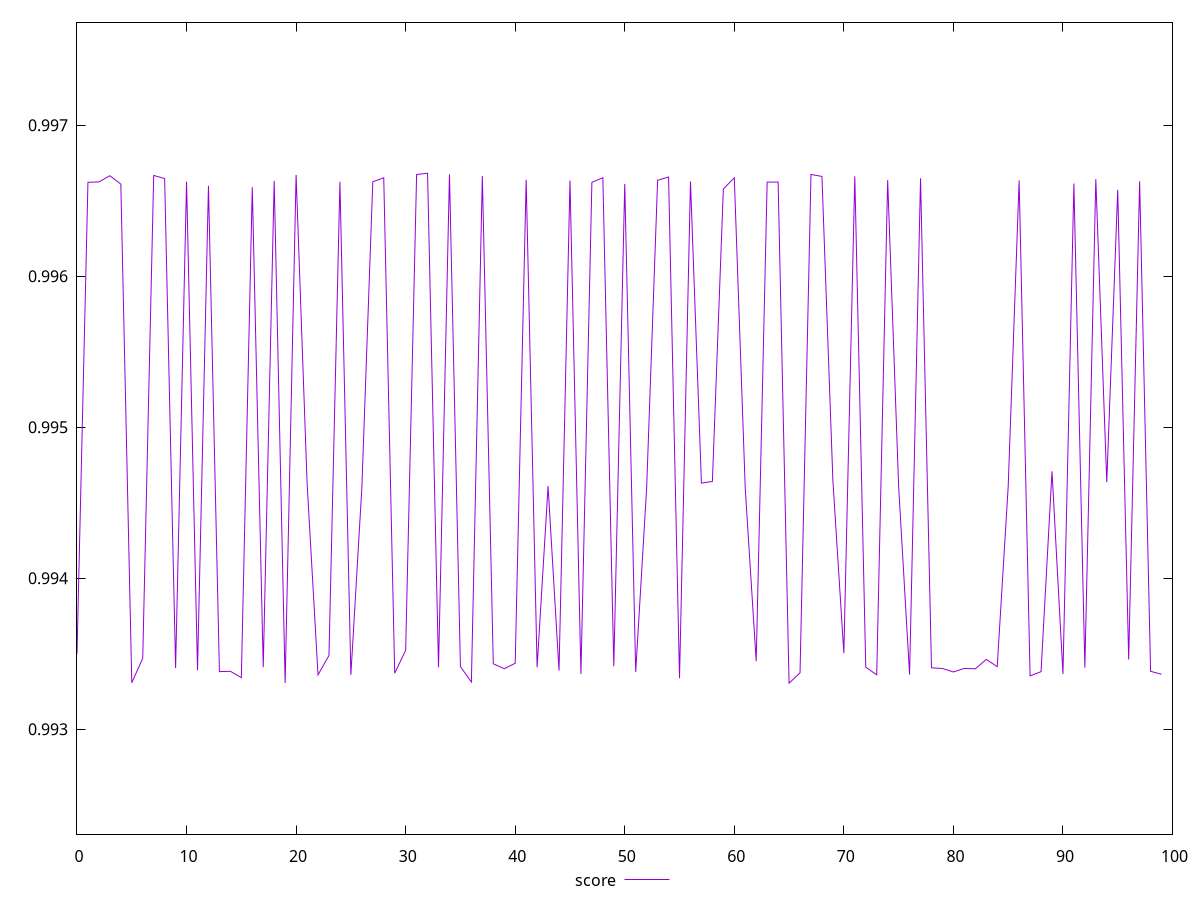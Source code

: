 reset
set terminal svg size 640, 490 enhanced background rgb 'white'
set output "reprap/interactive/samples/pages+cached+noadtech/score/values.svg"

$score <<EOF
0 0.9934999104686717
1 0.9966227071041978
2 0.9966250833950516
3 0.9966661971905577
4 0.9966105362557485
5 0.9933075579886017
6 0.9934700073269822
7 0.9966682834065183
8 0.9966472460470388
9 0.9934055029843103
10 0.9966262928730463
11 0.9933905248516531
12 0.9965991664045795
13 0.9933813661359043
14 0.9933837938059202
15 0.9933417155061451
16 0.9965898818844985
17 0.9934110198664595
18 0.9966325444271065
19 0.993306313992492
20 0.9966712933505433
21 0.9946348796669906
22 0.99335997976815
23 0.9934884460895934
24 0.9966254473613001
25 0.9933603502653456
26 0.9945968226851394
27 0.9966259050028066
28 0.9966523297340013
29 0.9933708781715993
30 0.9935227715018122
31 0.9966741870253926
32 0.9966824254944384
33 0.9934093557296806
34 0.9966755280842334
35 0.9934145055060373
36 0.9933127376366185
37 0.9966645422263356
38 0.9934331997971271
39 0.9934009152876615
40 0.9934368745425559
41 0.9966396936152169
42 0.9934103593485041
43 0.9946106362449252
44 0.9933881042035099
45 0.9966343719153306
46 0.9933653624898025
47 0.9966224890348179
48 0.9966528757060574
49 0.9934168042296139
50 0.99661133639684
51 0.9933795458559675
52 0.994599091530679
53 0.9966361378000664
54 0.996657715117523
55 0.9933376161565795
56 0.9966278440290688
57 0.9946302956955122
58 0.9946410861160151
59 0.9965782018546866
60 0.996652672057406
61 0.9945937470441787
62 0.9934502612384505
63 0.9966237100911939
64 0.996624374995492
65 0.9933050876219027
66 0.9933734895546183
67 0.9966745126241648
68 0.9966616002704618
69 0.9946460266358739
70 0.9935038681019126
71 0.9966627050766673
72 0.9934110629612236
73 0.9933605872344725
74 0.9966373096091947
75 0.9946100745376162
76 0.9933618135433786
77 0.9966494341308678
78 0.9934064814971986
79 0.9934022657745817
80 0.9933792634737816
81 0.9934028529206164
82 0.9934000797198784
83 0.9934623010952459
84 0.9934144791311812
85 0.9946052845998237
86 0.9966353658522821
87 0.9933532605562758
88 0.9933812029162079
89 0.9947085099948895
90 0.9933656983112018
91 0.9966141248834997
92 0.9934074493503967
93 0.996643659155362
94 0.9946358761451979
95 0.996572692578165
96 0.9934618637454493
97 0.9966295013612805
98 0.9933836315102551
99 0.99336400229126
EOF

set key outside below
set yrange [0.9923050876219027:0.9976824254944384]

plot \
  $score title "score" with line, \


reset